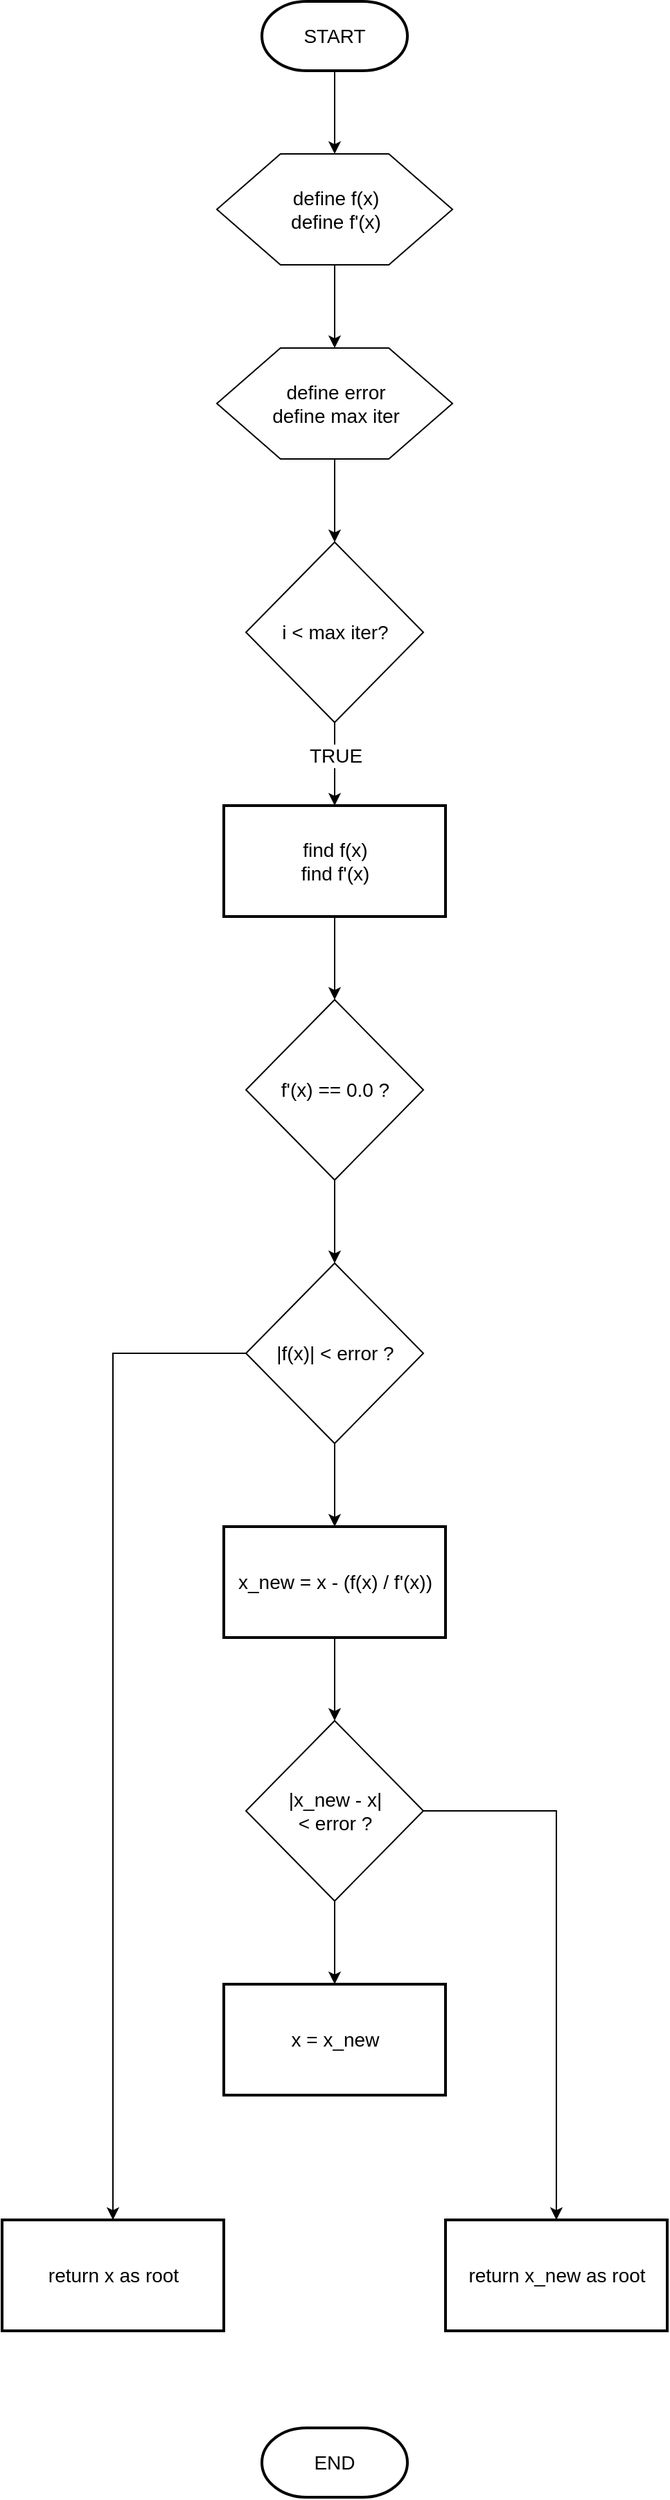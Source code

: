 <mxfile version="28.2.5">
  <diagram name="Page-1" id="hCc89WBR20Tb0G_g0bw6">
    <mxGraphModel dx="915" dy="698" grid="1" gridSize="10" guides="1" tooltips="1" connect="1" arrows="1" fold="1" page="1" pageScale="1" pageWidth="850" pageHeight="1100" math="0" shadow="0">
      <root>
        <mxCell id="0" />
        <mxCell id="1" parent="0" />
        <mxCell id="R3oZv2APO3j5Gzry1_CE-3" value="" style="edgeStyle=orthogonalEdgeStyle;rounded=0;orthogonalLoop=1;jettySize=auto;html=1;" parent="1" source="R3oZv2APO3j5Gzry1_CE-1" target="R3oZv2APO3j5Gzry1_CE-2" edge="1">
          <mxGeometry relative="1" as="geometry" />
        </mxCell>
        <mxCell id="R3oZv2APO3j5Gzry1_CE-1" value="START" style="strokeWidth=2;html=1;shape=mxgraph.flowchart.terminator;whiteSpace=wrap;fontSize=14;" parent="1" vertex="1">
          <mxGeometry x="390" y="20" width="105" height="50" as="geometry" />
        </mxCell>
        <mxCell id="R3oZv2APO3j5Gzry1_CE-5" value="" style="edgeStyle=orthogonalEdgeStyle;rounded=0;orthogonalLoop=1;jettySize=auto;html=1;" parent="1" source="R3oZv2APO3j5Gzry1_CE-2" target="R3oZv2APO3j5Gzry1_CE-4" edge="1">
          <mxGeometry relative="1" as="geometry" />
        </mxCell>
        <mxCell id="R3oZv2APO3j5Gzry1_CE-2" value="define f(x)&lt;div&gt;define f&#39;(x)&lt;/div&gt;" style="verticalLabelPosition=middle;verticalAlign=middle;html=1;shape=hexagon;perimeter=hexagonPerimeter2;arcSize=6;size=0.27;labelPosition=center;align=center;fontSize=14;" parent="1" vertex="1">
          <mxGeometry x="357.5" y="130" width="170" height="80" as="geometry" />
        </mxCell>
        <mxCell id="R3oZv2APO3j5Gzry1_CE-7" value="" style="edgeStyle=orthogonalEdgeStyle;rounded=0;orthogonalLoop=1;jettySize=auto;html=1;" parent="1" source="R3oZv2APO3j5Gzry1_CE-4" target="R3oZv2APO3j5Gzry1_CE-6" edge="1">
          <mxGeometry relative="1" as="geometry" />
        </mxCell>
        <mxCell id="R3oZv2APO3j5Gzry1_CE-4" value="define error&lt;div&gt;define max iter&lt;/div&gt;" style="verticalLabelPosition=middle;verticalAlign=middle;html=1;shape=hexagon;perimeter=hexagonPerimeter2;arcSize=6;size=0.27;labelPosition=center;align=center;fontSize=14;" parent="1" vertex="1">
          <mxGeometry x="357.5" y="270" width="170" height="80" as="geometry" />
        </mxCell>
        <mxCell id="R3oZv2APO3j5Gzry1_CE-9" value="" style="edgeStyle=orthogonalEdgeStyle;rounded=0;orthogonalLoop=1;jettySize=auto;html=1;" parent="1" source="R3oZv2APO3j5Gzry1_CE-6" target="R3oZv2APO3j5Gzry1_CE-8" edge="1">
          <mxGeometry relative="1" as="geometry" />
        </mxCell>
        <mxCell id="R3oZv2APO3j5Gzry1_CE-16" value="&lt;font style=&quot;font-size: 14px;&quot;&gt;TRUE&lt;/font&gt;" style="edgeLabel;html=1;align=center;verticalAlign=middle;resizable=0;points=[];" parent="R3oZv2APO3j5Gzry1_CE-9" vertex="1" connectable="0">
          <mxGeometry x="-0.2" relative="1" as="geometry">
            <mxPoint as="offset" />
          </mxGeometry>
        </mxCell>
        <mxCell id="R3oZv2APO3j5Gzry1_CE-6" value="&lt;div&gt;i &amp;lt; max iter?&lt;/div&gt;" style="rhombus;whiteSpace=wrap;html=1;fontSize=14;" parent="1" vertex="1">
          <mxGeometry x="378.5" y="410" width="128" height="130" as="geometry" />
        </mxCell>
        <mxCell id="R3oZv2APO3j5Gzry1_CE-12" value="" style="edgeStyle=orthogonalEdgeStyle;rounded=0;orthogonalLoop=1;jettySize=auto;html=1;" parent="1" source="R3oZv2APO3j5Gzry1_CE-8" target="R3oZv2APO3j5Gzry1_CE-10" edge="1">
          <mxGeometry relative="1" as="geometry" />
        </mxCell>
        <mxCell id="R3oZv2APO3j5Gzry1_CE-8" value="find f(x)&lt;div&gt;find f&#39;(x)&lt;/div&gt;" style="rounded=1;whiteSpace=wrap;html=1;absoluteArcSize=1;arcSize=0;strokeWidth=2;fontSize=14;" parent="1" vertex="1">
          <mxGeometry x="362.5" y="600" width="160" height="80" as="geometry" />
        </mxCell>
        <mxCell id="JBkgUf7RBhRFVaYV4dg6-2" value="" style="edgeStyle=orthogonalEdgeStyle;rounded=0;orthogonalLoop=1;jettySize=auto;html=1;" edge="1" parent="1" source="R3oZv2APO3j5Gzry1_CE-10" target="JBkgUf7RBhRFVaYV4dg6-1">
          <mxGeometry relative="1" as="geometry" />
        </mxCell>
        <mxCell id="R3oZv2APO3j5Gzry1_CE-10" value="f&#39;(x) == 0.0 ?" style="rhombus;whiteSpace=wrap;html=1;fontSize=14;" parent="1" vertex="1">
          <mxGeometry x="378.5" y="740" width="128" height="130" as="geometry" />
        </mxCell>
        <mxCell id="JBkgUf7RBhRFVaYV4dg6-4" value="" style="edgeStyle=orthogonalEdgeStyle;rounded=0;orthogonalLoop=1;jettySize=auto;html=1;" edge="1" parent="1" source="JBkgUf7RBhRFVaYV4dg6-1" target="JBkgUf7RBhRFVaYV4dg6-3">
          <mxGeometry relative="1" as="geometry" />
        </mxCell>
        <mxCell id="JBkgUf7RBhRFVaYV4dg6-13" style="edgeStyle=orthogonalEdgeStyle;rounded=0;orthogonalLoop=1;jettySize=auto;html=1;exitX=0;exitY=0.5;exitDx=0;exitDy=0;" edge="1" parent="1" source="JBkgUf7RBhRFVaYV4dg6-1" target="JBkgUf7RBhRFVaYV4dg6-9">
          <mxGeometry relative="1" as="geometry" />
        </mxCell>
        <mxCell id="JBkgUf7RBhRFVaYV4dg6-1" value="|f(x)| &amp;lt; error ?" style="rhombus;whiteSpace=wrap;html=1;fontSize=14;" vertex="1" parent="1">
          <mxGeometry x="378.5" y="930" width="128" height="130" as="geometry" />
        </mxCell>
        <mxCell id="JBkgUf7RBhRFVaYV4dg6-7" value="" style="edgeStyle=orthogonalEdgeStyle;rounded=0;orthogonalLoop=1;jettySize=auto;html=1;" edge="1" parent="1" source="JBkgUf7RBhRFVaYV4dg6-3" target="JBkgUf7RBhRFVaYV4dg6-5">
          <mxGeometry relative="1" as="geometry" />
        </mxCell>
        <mxCell id="JBkgUf7RBhRFVaYV4dg6-3" value="x_new = x - (f(x) / f&#39;(x))" style="rounded=1;whiteSpace=wrap;html=1;absoluteArcSize=1;arcSize=0;strokeWidth=2;fontSize=14;" vertex="1" parent="1">
          <mxGeometry x="362.5" y="1120" width="160" height="80" as="geometry" />
        </mxCell>
        <mxCell id="JBkgUf7RBhRFVaYV4dg6-8" value="" style="edgeStyle=orthogonalEdgeStyle;rounded=0;orthogonalLoop=1;jettySize=auto;html=1;" edge="1" parent="1" source="JBkgUf7RBhRFVaYV4dg6-5" target="JBkgUf7RBhRFVaYV4dg6-6">
          <mxGeometry relative="1" as="geometry" />
        </mxCell>
        <mxCell id="JBkgUf7RBhRFVaYV4dg6-14" style="edgeStyle=orthogonalEdgeStyle;rounded=0;orthogonalLoop=1;jettySize=auto;html=1;exitX=1;exitY=0.5;exitDx=0;exitDy=0;entryX=0.5;entryY=0;entryDx=0;entryDy=0;" edge="1" parent="1" source="JBkgUf7RBhRFVaYV4dg6-5" target="JBkgUf7RBhRFVaYV4dg6-12">
          <mxGeometry relative="1" as="geometry" />
        </mxCell>
        <mxCell id="JBkgUf7RBhRFVaYV4dg6-5" value="|x_new - x|&lt;div&gt;&amp;lt; error ?&lt;/div&gt;" style="rhombus;whiteSpace=wrap;html=1;fontSize=14;" vertex="1" parent="1">
          <mxGeometry x="378.5" y="1260" width="128" height="130" as="geometry" />
        </mxCell>
        <mxCell id="JBkgUf7RBhRFVaYV4dg6-6" value="x = x_new" style="rounded=1;whiteSpace=wrap;html=1;absoluteArcSize=1;arcSize=0;strokeWidth=2;fontSize=14;" vertex="1" parent="1">
          <mxGeometry x="362.5" y="1450" width="160" height="80" as="geometry" />
        </mxCell>
        <mxCell id="JBkgUf7RBhRFVaYV4dg6-9" value="return x as root" style="rounded=1;whiteSpace=wrap;html=1;absoluteArcSize=1;arcSize=0;strokeWidth=2;fontSize=14;" vertex="1" parent="1">
          <mxGeometry x="202.5" y="1620" width="160" height="80" as="geometry" />
        </mxCell>
        <mxCell id="JBkgUf7RBhRFVaYV4dg6-10" value="END" style="strokeWidth=2;html=1;shape=mxgraph.flowchart.terminator;whiteSpace=wrap;fontSize=14;" vertex="1" parent="1">
          <mxGeometry x="390" y="1770" width="105" height="50" as="geometry" />
        </mxCell>
        <mxCell id="JBkgUf7RBhRFVaYV4dg6-12" value="return x_new as root" style="rounded=1;whiteSpace=wrap;html=1;absoluteArcSize=1;arcSize=0;strokeWidth=2;fontSize=14;" vertex="1" parent="1">
          <mxGeometry x="522.5" y="1620" width="160" height="80" as="geometry" />
        </mxCell>
      </root>
    </mxGraphModel>
  </diagram>
</mxfile>
